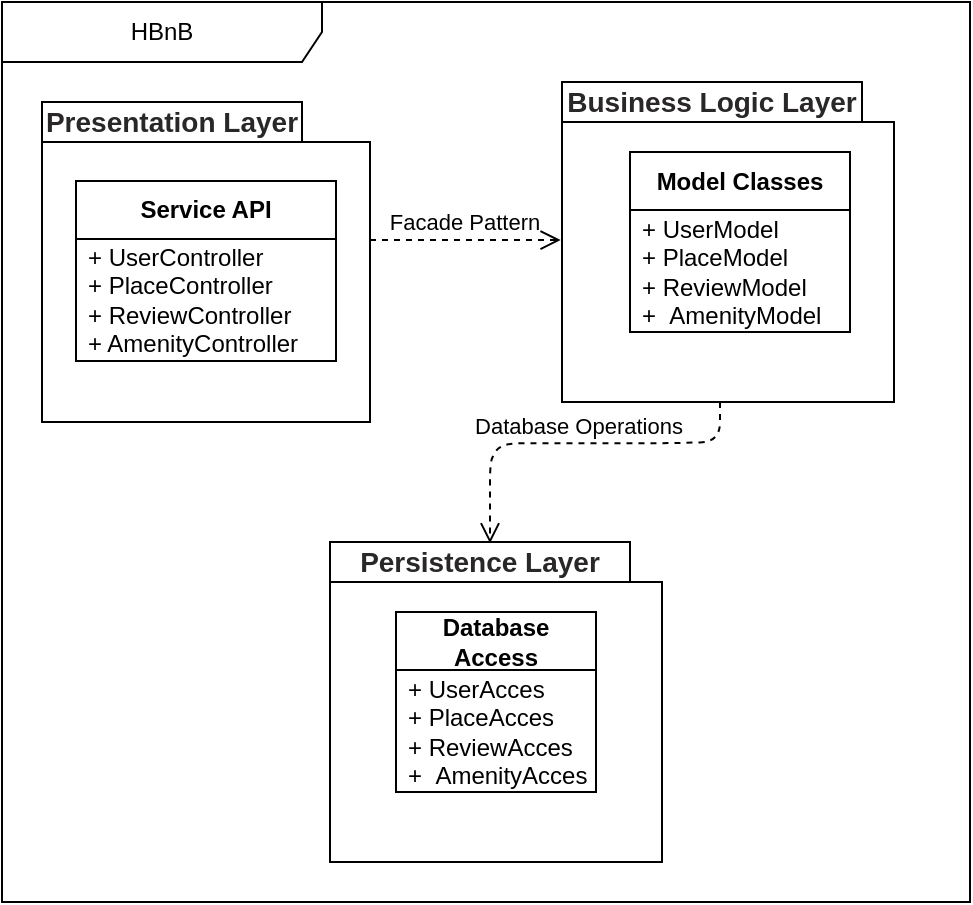 <mxfile version="24.7.17">
  <diagram name="Page-1" id="nI-9GTP6WhDnTkqiH8FR">
    <mxGraphModel grid="1" page="1" gridSize="10" guides="1" tooltips="1" connect="1" arrows="1" fold="1" pageScale="1" pageWidth="827" pageHeight="1169" math="0" shadow="0">
      <root>
        <mxCell id="0" />
        <mxCell id="1" parent="0" />
        <mxCell id="sbIyoxVxpuIZIKQkDNuO-82" value="HBnB" style="shape=umlFrame;whiteSpace=wrap;html=1;pointerEvents=0;recursiveResize=0;container=1;collapsible=0;width=160;" vertex="1" parent="1">
          <mxGeometry x="-1654" width="484" height="450" as="geometry" />
        </mxCell>
        <mxCell id="sbIyoxVxpuIZIKQkDNuO-90" value="&lt;strong style=&quot;box-sizing: border-box; color: rgb(41, 39, 40); font-family: aktiv-grotesk, sans-serif; font-size: 14px; text-align: left; background-color: rgb(255, 255, 255);&quot;&gt;Business Logic Layer&lt;/strong&gt;" style="shape=folder;fontStyle=1;tabWidth=150;tabHeight=20;tabPosition=left;html=1;boundedLbl=1;labelInHeader=1;container=1;collapsible=0;whiteSpace=wrap;" vertex="1" parent="sbIyoxVxpuIZIKQkDNuO-82">
          <mxGeometry x="280" y="40" width="166" height="160" as="geometry" />
        </mxCell>
        <mxCell id="sbIyoxVxpuIZIKQkDNuO-103" value="Model Classes" style="swimlane;fontStyle=1;align=center;verticalAlign=middle;childLayout=stackLayout;horizontal=1;startSize=29;horizontalStack=0;resizeParent=1;resizeParentMax=0;resizeLast=0;collapsible=0;marginBottom=0;html=1;whiteSpace=wrap;" vertex="1" parent="sbIyoxVxpuIZIKQkDNuO-90">
          <mxGeometry x="34" y="35" width="110" height="90" as="geometry" />
        </mxCell>
        <mxCell id="sbIyoxVxpuIZIKQkDNuO-104" value="+ UserModel&lt;div&gt;+ PlaceModel&lt;/div&gt;&lt;div&gt;+ ReviewModel&lt;/div&gt;&lt;div&gt;+&amp;nbsp;&amp;nbsp;AmenityModel&lt;/div&gt;" style="text;html=1;strokeColor=none;fillColor=none;align=left;verticalAlign=middle;spacingLeft=4;spacingRight=4;overflow=hidden;rotatable=0;points=[[0,0.5],[1,0.5]];portConstraint=eastwest;whiteSpace=wrap;" vertex="1" parent="sbIyoxVxpuIZIKQkDNuO-103">
          <mxGeometry y="29" width="110" height="61" as="geometry" />
        </mxCell>
        <mxCell id="sbIyoxVxpuIZIKQkDNuO-115" value="Facade Pattern" style="endArrow=open;startArrow=none;endFill=0;startFill=0;endSize=8;html=1;verticalAlign=bottom;dashed=1;labelBackgroundColor=none;rounded=0;entryX=-0.004;entryY=0.494;entryDx=0;entryDy=0;entryPerimeter=0;" edge="1" parent="sbIyoxVxpuIZIKQkDNuO-90" target="sbIyoxVxpuIZIKQkDNuO-90">
          <mxGeometry width="160" relative="1" as="geometry">
            <mxPoint x="-96" y="79" as="sourcePoint" />
            <mxPoint x="-6" y="79" as="targetPoint" />
          </mxGeometry>
        </mxCell>
        <mxCell id="sbIyoxVxpuIZIKQkDNuO-87" value="&lt;strong style=&quot;box-sizing: border-box; color: rgb(41, 39, 40); font-family: aktiv-grotesk, sans-serif; font-size: 14px; text-align: left; background-color: rgb(255, 255, 255);&quot;&gt;Presentation Layer&lt;/strong&gt;" style="shape=folder;fontStyle=1;tabWidth=130;tabHeight=20;tabPosition=left;html=1;boundedLbl=1;labelInHeader=1;container=1;collapsible=0;whiteSpace=wrap;" vertex="1" parent="sbIyoxVxpuIZIKQkDNuO-82">
          <mxGeometry x="20" y="50" width="164" height="160" as="geometry" />
        </mxCell>
        <mxCell id="sbIyoxVxpuIZIKQkDNuO-95" value="Service API" style="swimlane;fontStyle=1;align=center;verticalAlign=middle;childLayout=stackLayout;horizontal=1;startSize=29;horizontalStack=0;resizeParent=1;resizeParentMax=0;resizeLast=0;collapsible=0;marginBottom=0;html=1;whiteSpace=wrap;" vertex="1" parent="sbIyoxVxpuIZIKQkDNuO-87">
          <mxGeometry x="17" y="39.5" width="130" height="90" as="geometry" />
        </mxCell>
        <mxCell id="sbIyoxVxpuIZIKQkDNuO-97" value="+ UserController&lt;div&gt;+ Place&lt;span style=&quot;background-color: initial;&quot;&gt;Controller&lt;/span&gt;&lt;/div&gt;&lt;div&gt;+ Review&lt;span style=&quot;background-color: initial;&quot;&gt;Controller&lt;/span&gt;&lt;/div&gt;&lt;div&gt;+ Amenity&lt;span style=&quot;background-color: initial;&quot;&gt;Controller&lt;/span&gt;&lt;/div&gt;" style="text;html=1;strokeColor=none;fillColor=none;align=left;verticalAlign=middle;spacingLeft=4;spacingRight=4;overflow=hidden;rotatable=0;points=[[0,0.5],[1,0.5]];portConstraint=eastwest;whiteSpace=wrap;" vertex="1" parent="sbIyoxVxpuIZIKQkDNuO-95">
          <mxGeometry y="29" width="130" height="61" as="geometry" />
        </mxCell>
        <mxCell id="sbIyoxVxpuIZIKQkDNuO-105" value="&lt;strong style=&quot;box-sizing: border-box; color: rgb(41, 39, 40); font-family: aktiv-grotesk, sans-serif; font-size: 14px; text-align: left; background-color: rgb(255, 255, 255);&quot;&gt;Persistence Layer&lt;/strong&gt;" style="shape=folder;fontStyle=1;tabWidth=150;tabHeight=20;tabPosition=left;html=1;boundedLbl=1;labelInHeader=1;container=1;collapsible=0;whiteSpace=wrap;" vertex="1" parent="sbIyoxVxpuIZIKQkDNuO-82">
          <mxGeometry x="164" y="270" width="166" height="160" as="geometry" />
        </mxCell>
        <mxCell id="sbIyoxVxpuIZIKQkDNuO-106" value="Database Access" style="swimlane;fontStyle=1;align=center;verticalAlign=middle;childLayout=stackLayout;horizontal=1;startSize=29;horizontalStack=0;resizeParent=1;resizeParentMax=0;resizeLast=0;collapsible=0;marginBottom=0;html=1;whiteSpace=wrap;" vertex="1" parent="sbIyoxVxpuIZIKQkDNuO-105">
          <mxGeometry x="33" y="35" width="100" height="90" as="geometry" />
        </mxCell>
        <mxCell id="sbIyoxVxpuIZIKQkDNuO-107" value="+ UserAcces&lt;div&gt;+ PlaceAcces&lt;/div&gt;&lt;div&gt;+ ReviewAcces&lt;/div&gt;&lt;div&gt;+&amp;nbsp;&lt;span style=&quot;background-color: initial;&quot;&gt;&amp;nbsp;&lt;/span&gt;&lt;span style=&quot;background-color: initial;&quot;&gt;AmenityAcces&lt;/span&gt;&lt;/div&gt;" style="text;html=1;strokeColor=none;fillColor=none;align=left;verticalAlign=middle;spacingLeft=4;spacingRight=4;overflow=hidden;rotatable=0;points=[[0,0.5],[1,0.5]];portConstraint=eastwest;whiteSpace=wrap;" vertex="1" parent="sbIyoxVxpuIZIKQkDNuO-106">
          <mxGeometry y="29" width="100" height="61" as="geometry" />
        </mxCell>
        <mxCell id="sbIyoxVxpuIZIKQkDNuO-117" value="Database Operations" style="endArrow=open;startArrow=none;endFill=0;startFill=0;endSize=8;html=1;verticalAlign=bottom;dashed=1;labelBackgroundColor=none;rounded=1;entryX=0;entryY=0;entryDx=75;entryDy=0;entryPerimeter=0;curved=0;" edge="1" parent="sbIyoxVxpuIZIKQkDNuO-82">
          <mxGeometry x="0.003" width="160" relative="1" as="geometry">
            <mxPoint x="359" y="200.0" as="sourcePoint" />
            <mxPoint x="244" y="270.67" as="targetPoint" />
            <Array as="points">
              <mxPoint x="359" y="220" />
              <mxPoint x="329" y="220.67" />
              <mxPoint x="249" y="220.67" />
              <mxPoint x="244" y="230" />
            </Array>
            <mxPoint as="offset" />
          </mxGeometry>
        </mxCell>
      </root>
    </mxGraphModel>
  </diagram>
</mxfile>
